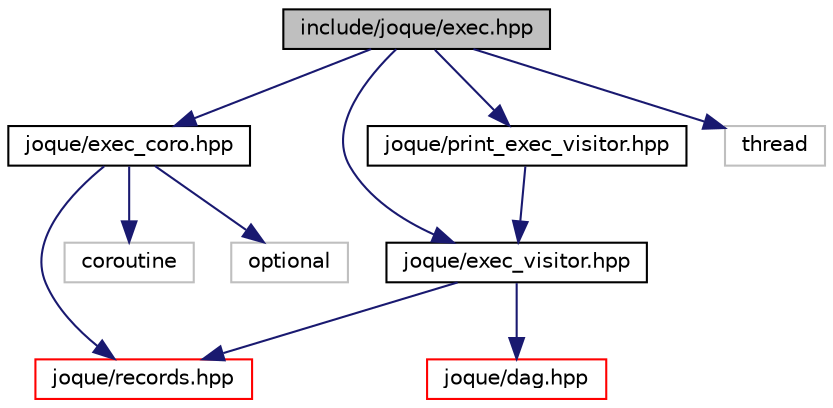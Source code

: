 digraph "include/joque/exec.hpp"
{
 // LATEX_PDF_SIZE
  edge [fontname="Helvetica",fontsize="10",labelfontname="Helvetica",labelfontsize="10"];
  node [fontname="Helvetica",fontsize="10",shape=record];
  Node1 [label="include/joque/exec.hpp",height=0.2,width=0.4,color="black", fillcolor="grey75", style="filled", fontcolor="black",tooltip=" "];
  Node1 -> Node2 [color="midnightblue",fontsize="10",style="solid",fontname="Helvetica"];
  Node2 [label="joque/exec_coro.hpp",height=0.2,width=0.4,color="black", fillcolor="white", style="filled",URL="$exec__coro_8hpp.html",tooltip=" "];
  Node2 -> Node3 [color="midnightblue",fontsize="10",style="solid",fontname="Helvetica"];
  Node3 [label="joque/records.hpp",height=0.2,width=0.4,color="red", fillcolor="white", style="filled",URL="$records_8hpp.html",tooltip=" "];
  Node2 -> Node15 [color="midnightblue",fontsize="10",style="solid",fontname="Helvetica"];
  Node15 [label="coroutine",height=0.2,width=0.4,color="grey75", fillcolor="white", style="filled",tooltip=" "];
  Node2 -> Node16 [color="midnightblue",fontsize="10",style="solid",fontname="Helvetica"];
  Node16 [label="optional",height=0.2,width=0.4,color="grey75", fillcolor="white", style="filled",tooltip=" "];
  Node1 -> Node17 [color="midnightblue",fontsize="10",style="solid",fontname="Helvetica"];
  Node17 [label="joque/exec_visitor.hpp",height=0.2,width=0.4,color="black", fillcolor="white", style="filled",URL="$exec__visitor_8hpp.html",tooltip=" "];
  Node17 -> Node18 [color="midnightblue",fontsize="10",style="solid",fontname="Helvetica"];
  Node18 [label="joque/dag.hpp",height=0.2,width=0.4,color="red", fillcolor="white", style="filled",URL="$dag_8hpp.html",tooltip=" "];
  Node17 -> Node3 [color="midnightblue",fontsize="10",style="solid",fontname="Helvetica"];
  Node1 -> Node20 [color="midnightblue",fontsize="10",style="solid",fontname="Helvetica"];
  Node20 [label="joque/print_exec_visitor.hpp",height=0.2,width=0.4,color="black", fillcolor="white", style="filled",URL="$print__exec__visitor_8hpp.html",tooltip=" "];
  Node20 -> Node17 [color="midnightblue",fontsize="10",style="solid",fontname="Helvetica"];
  Node1 -> Node21 [color="midnightblue",fontsize="10",style="solid",fontname="Helvetica"];
  Node21 [label="thread",height=0.2,width=0.4,color="grey75", fillcolor="white", style="filled",tooltip=" "];
}
